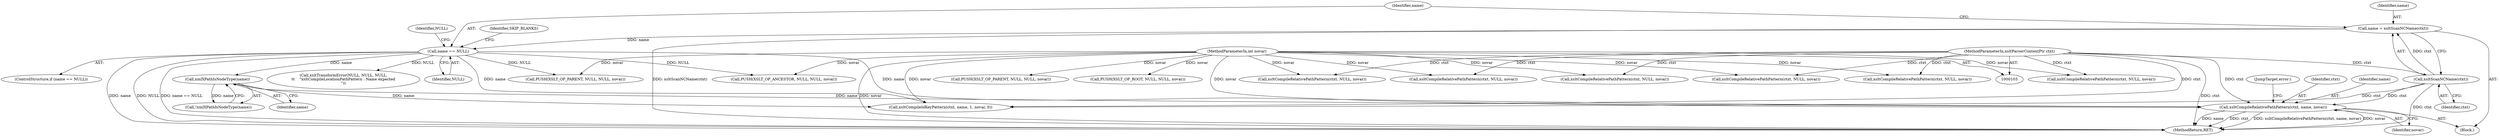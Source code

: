 digraph "0_Chrome_9939d35f9827ed0929646607cbdb071af627ac38@pointer" {
"1000266" [label="(Call,xsltCompileRelativePathPattern(ctxt, name, novar))"];
"1000187" [label="(Call,xsltScanNCName(ctxt))"];
"1000104" [label="(MethodParameterIn,xsltParserContextPtr ctxt)"];
"1000190" [label="(Call,name == NULL)"];
"1000185" [label="(Call,name = xsltScanNCName(ctxt))"];
"1000212" [label="(Call,xmlXPathIsNodeType(name))"];
"1000105" [label="(MethodParameterIn,int novar)"];
"1000236" [label="(Call,PUSH(XSLT_OP_ANCESTOR, NULL, NULL, novar))"];
"1000186" [label="(Identifier,name)"];
"1000266" [label="(Call,xsltCompileRelativePathPattern(ctxt, name, novar))"];
"1000105" [label="(MethodParameterIn,int novar)"];
"1000270" [label="(JumpTarget,error:)"];
"1000205" [label="(Identifier,SKIP_BLANKS)"];
"1000191" [label="(Identifier,name)"];
"1000139" [label="(Call,PUSH(XSLT_OP_ROOT, NULL, NULL, novar))"];
"1000183" [label="(Block,)"];
"1000267" [label="(Identifier,ctxt)"];
"1000244" [label="(Call,xsltCompileRelativePathPattern(ctxt, NULL, novar))"];
"1000194" [label="(Call,xsltTransformError(NULL, NULL, NULL,\n\t\t    \"xsltCompileLocationPathPattern : Name expected\n\"))"];
"1000254" [label="(Call,PUSH(XSLT_OP_PARENT, NULL, NULL, novar))"];
"1000153" [label="(Call,PUSH(XSLT_OP_PARENT, NULL, NULL, novar))"];
"1000190" [label="(Call,name == NULL)"];
"1000213" [label="(Identifier,name)"];
"1000215" [label="(Call,xsltCompileIdKeyPattern(ctxt, name, 1, novar, 0))"];
"1000185" [label="(Call,name = xsltScanNCName(ctxt))"];
"1000212" [label="(Call,xmlXPathIsNodeType(name))"];
"1000269" [label="(Identifier,novar)"];
"1000189" [label="(ControlStructure,if (name == NULL))"];
"1000104" [label="(MethodParameterIn,xsltParserContextPtr ctxt)"];
"1000195" [label="(Identifier,NULL)"];
"1000192" [label="(Identifier,NULL)"];
"1000272" [label="(MethodReturn,RET)"];
"1000178" [label="(Call,xsltCompileRelativePathPattern(ctxt, NULL, novar))"];
"1000187" [label="(Call,xsltScanNCName(ctxt))"];
"1000158" [label="(Call,xsltCompileRelativePathPattern(ctxt, NULL, novar))"];
"1000127" [label="(Call,xsltCompileRelativePathPattern(ctxt, NULL, novar))"];
"1000168" [label="(Call,xsltCompileRelativePathPattern(ctxt, NULL, novar))"];
"1000188" [label="(Identifier,ctxt)"];
"1000268" [label="(Identifier,name)"];
"1000211" [label="(Call,!xmlXPathIsNodeType(name))"];
"1000261" [label="(Call,xsltCompileRelativePathPattern(ctxt, NULL, novar))"];
"1000266" -> "1000183"  [label="AST: "];
"1000266" -> "1000269"  [label="CFG: "];
"1000267" -> "1000266"  [label="AST: "];
"1000268" -> "1000266"  [label="AST: "];
"1000269" -> "1000266"  [label="AST: "];
"1000270" -> "1000266"  [label="CFG: "];
"1000266" -> "1000272"  [label="DDG: novar"];
"1000266" -> "1000272"  [label="DDG: name"];
"1000266" -> "1000272"  [label="DDG: ctxt"];
"1000266" -> "1000272"  [label="DDG: xsltCompileRelativePathPattern(ctxt, name, novar)"];
"1000187" -> "1000266"  [label="DDG: ctxt"];
"1000104" -> "1000266"  [label="DDG: ctxt"];
"1000190" -> "1000266"  [label="DDG: name"];
"1000212" -> "1000266"  [label="DDG: name"];
"1000105" -> "1000266"  [label="DDG: novar"];
"1000187" -> "1000185"  [label="AST: "];
"1000187" -> "1000188"  [label="CFG: "];
"1000188" -> "1000187"  [label="AST: "];
"1000185" -> "1000187"  [label="CFG: "];
"1000187" -> "1000272"  [label="DDG: ctxt"];
"1000187" -> "1000185"  [label="DDG: ctxt"];
"1000104" -> "1000187"  [label="DDG: ctxt"];
"1000187" -> "1000215"  [label="DDG: ctxt"];
"1000104" -> "1000103"  [label="AST: "];
"1000104" -> "1000272"  [label="DDG: ctxt"];
"1000104" -> "1000127"  [label="DDG: ctxt"];
"1000104" -> "1000158"  [label="DDG: ctxt"];
"1000104" -> "1000168"  [label="DDG: ctxt"];
"1000104" -> "1000178"  [label="DDG: ctxt"];
"1000104" -> "1000215"  [label="DDG: ctxt"];
"1000104" -> "1000244"  [label="DDG: ctxt"];
"1000104" -> "1000261"  [label="DDG: ctxt"];
"1000190" -> "1000189"  [label="AST: "];
"1000190" -> "1000192"  [label="CFG: "];
"1000191" -> "1000190"  [label="AST: "];
"1000192" -> "1000190"  [label="AST: "];
"1000195" -> "1000190"  [label="CFG: "];
"1000205" -> "1000190"  [label="CFG: "];
"1000190" -> "1000272"  [label="DDG: name == NULL"];
"1000190" -> "1000272"  [label="DDG: name"];
"1000190" -> "1000272"  [label="DDG: NULL"];
"1000185" -> "1000190"  [label="DDG: name"];
"1000190" -> "1000194"  [label="DDG: NULL"];
"1000190" -> "1000212"  [label="DDG: name"];
"1000190" -> "1000215"  [label="DDG: name"];
"1000190" -> "1000236"  [label="DDG: NULL"];
"1000190" -> "1000254"  [label="DDG: NULL"];
"1000185" -> "1000183"  [label="AST: "];
"1000186" -> "1000185"  [label="AST: "];
"1000191" -> "1000185"  [label="CFG: "];
"1000185" -> "1000272"  [label="DDG: xsltScanNCName(ctxt)"];
"1000212" -> "1000211"  [label="AST: "];
"1000212" -> "1000213"  [label="CFG: "];
"1000213" -> "1000212"  [label="AST: "];
"1000211" -> "1000212"  [label="CFG: "];
"1000212" -> "1000211"  [label="DDG: name"];
"1000212" -> "1000215"  [label="DDG: name"];
"1000105" -> "1000103"  [label="AST: "];
"1000105" -> "1000272"  [label="DDG: novar"];
"1000105" -> "1000127"  [label="DDG: novar"];
"1000105" -> "1000139"  [label="DDG: novar"];
"1000105" -> "1000153"  [label="DDG: novar"];
"1000105" -> "1000158"  [label="DDG: novar"];
"1000105" -> "1000168"  [label="DDG: novar"];
"1000105" -> "1000178"  [label="DDG: novar"];
"1000105" -> "1000215"  [label="DDG: novar"];
"1000105" -> "1000236"  [label="DDG: novar"];
"1000105" -> "1000244"  [label="DDG: novar"];
"1000105" -> "1000254"  [label="DDG: novar"];
"1000105" -> "1000261"  [label="DDG: novar"];
}
